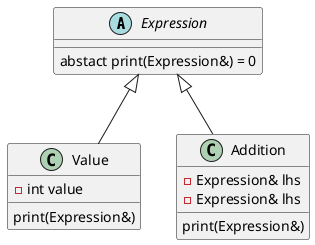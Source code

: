 @startuml

abstract class Expression {
abstact print(Expression&) = 0
}
class Value {
-int value
print(Expression&)
}
class Addition {
-Expression& lhs
-Expression& lhs
print(Expression&)
}
Expression <|-- Value
Expression <|-- Addition
	
@enduml